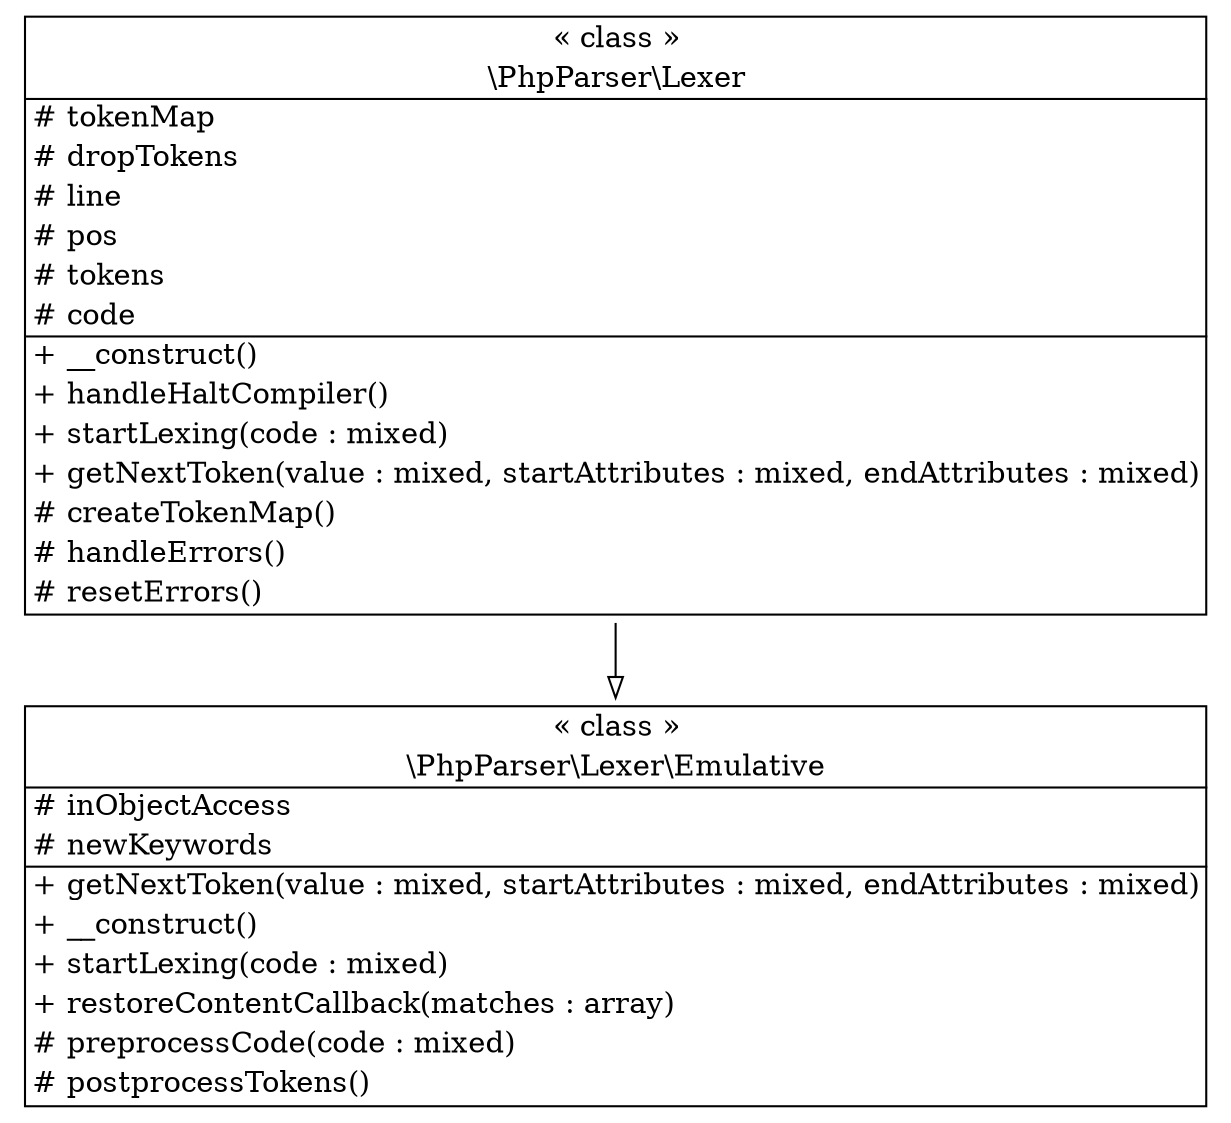 digraph "Class Diagram" {
  node [shape=plaintext]
  "\\PhpParser\\Lexer\\Emulative" [
    label=<
<table border="1" cellpadding="2" cellspacing="0" cellborder="0">
<tr><td align="center">&laquo; class &raquo;</td></tr>
<tr><td align="center" title="class Emulative">\\PhpParser\\Lexer\\Emulative</td></tr><hr />
<tr><td align="left" title="protected inObjectAccess"># inObjectAccess</td></tr>
<tr><td align="left" title="protected newKeywords"># newKeywords</td></tr>
<hr />
<tr><td align="left" title="public getNextToken">+ getNextToken(value : mixed, startAttributes : mixed, endAttributes : mixed)</td></tr>
<tr><td align="left" title="public __construct">+ __construct()</td></tr>
<tr><td align="left" title="public startLexing">+ startLexing(code : mixed)</td></tr>
<tr><td align="left" title="public restoreContentCallback">+ restoreContentCallback(matches : array)</td></tr>
<tr><td align="left" title="protected preprocessCode"># preprocessCode(code : mixed)</td></tr>
<tr><td align="left" title="protected postprocessTokens"># postprocessTokens()</td></tr>
</table>
  >
  ];
  "\\PhpParser\\Lexer" [
    label=<
<table border="1" cellpadding="2" cellspacing="0" cellborder="0">
<tr><td align="center">&laquo; class &raquo;</td></tr>
<tr><td align="center" title="class Lexer">\\PhpParser\\Lexer</td></tr><hr />
<tr><td align="left" title="protected tokenMap"># tokenMap</td></tr>
<tr><td align="left" title="protected dropTokens"># dropTokens</td></tr>
<tr><td align="left" title="protected line"># line</td></tr>
<tr><td align="left" title="protected pos"># pos</td></tr>
<tr><td align="left" title="protected tokens"># tokens</td></tr>
<tr><td align="left" title="protected code"># code</td></tr>
<hr />
<tr><td align="left" title="public __construct">+ __construct()</td></tr>
<tr><td align="left" title="public handleHaltCompiler">+ handleHaltCompiler()</td></tr>
<tr><td align="left" title="public startLexing">+ startLexing(code : mixed)</td></tr>
<tr><td align="left" title="public getNextToken">+ getNextToken(value : mixed, startAttributes : mixed, endAttributes : mixed)</td></tr>
<tr><td align="left" title="protected createTokenMap"># createTokenMap()</td></tr>
<tr><td align="left" title="protected handleErrors"># handleErrors()</td></tr>
<tr><td align="left" title="protected resetErrors"># resetErrors()</td></tr>
</table>
  >
  ];
"\\PhpParser\\Lexer" -> "\\PhpParser\\Lexer\\Emulative" [arrowhead="empty"];

}